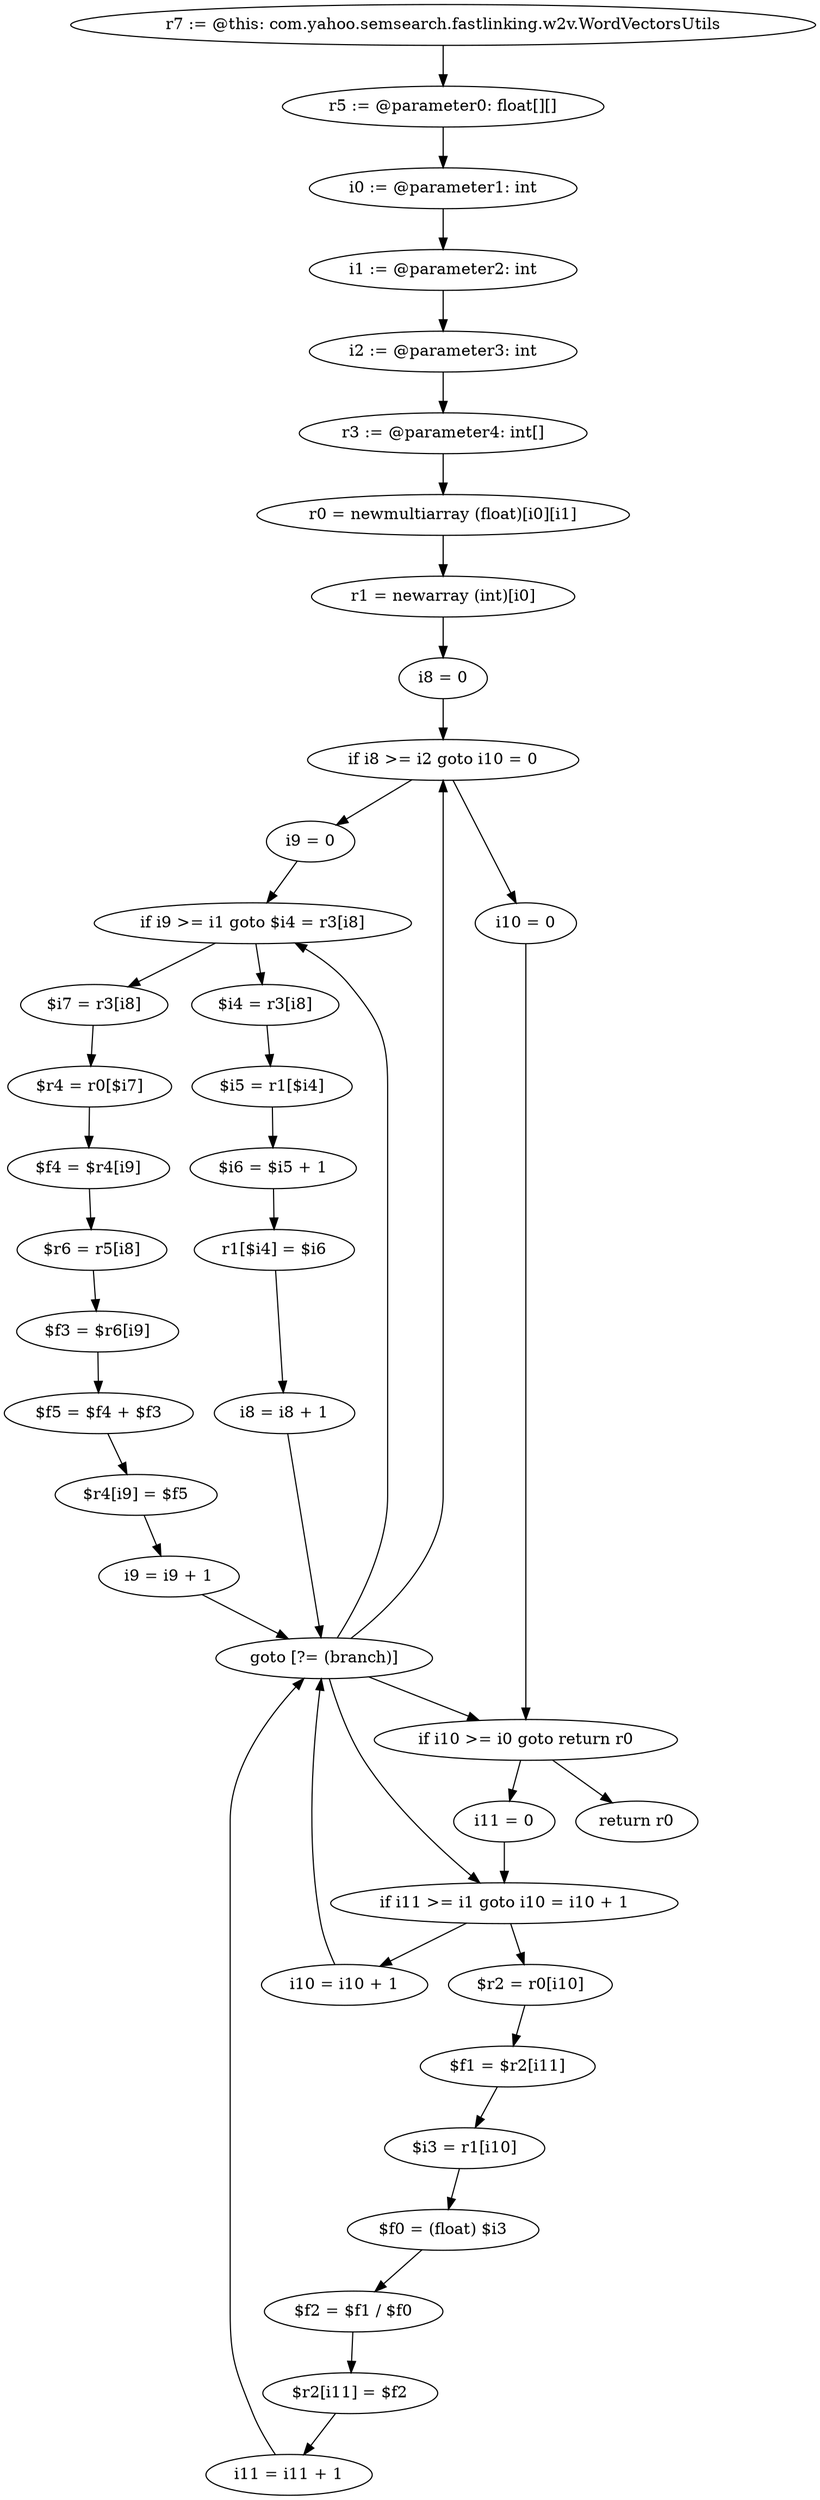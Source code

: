 digraph "unitGraph" {
    "r7 := @this: com.yahoo.semsearch.fastlinking.w2v.WordVectorsUtils"
    "r5 := @parameter0: float[][]"
    "i0 := @parameter1: int"
    "i1 := @parameter2: int"
    "i2 := @parameter3: int"
    "r3 := @parameter4: int[]"
    "r0 = newmultiarray (float)[i0][i1]"
    "r1 = newarray (int)[i0]"
    "i8 = 0"
    "if i8 >= i2 goto i10 = 0"
    "i9 = 0"
    "if i9 >= i1 goto $i4 = r3[i8]"
    "$i7 = r3[i8]"
    "$r4 = r0[$i7]"
    "$f4 = $r4[i9]"
    "$r6 = r5[i8]"
    "$f3 = $r6[i9]"
    "$f5 = $f4 + $f3"
    "$r4[i9] = $f5"
    "i9 = i9 + 1"
    "goto [?= (branch)]"
    "$i4 = r3[i8]"
    "$i5 = r1[$i4]"
    "$i6 = $i5 + 1"
    "r1[$i4] = $i6"
    "i8 = i8 + 1"
    "i10 = 0"
    "if i10 >= i0 goto return r0"
    "i11 = 0"
    "if i11 >= i1 goto i10 = i10 + 1"
    "$r2 = r0[i10]"
    "$f1 = $r2[i11]"
    "$i3 = r1[i10]"
    "$f0 = (float) $i3"
    "$f2 = $f1 / $f0"
    "$r2[i11] = $f2"
    "i11 = i11 + 1"
    "i10 = i10 + 1"
    "return r0"
    "r7 := @this: com.yahoo.semsearch.fastlinking.w2v.WordVectorsUtils"->"r5 := @parameter0: float[][]";
    "r5 := @parameter0: float[][]"->"i0 := @parameter1: int";
    "i0 := @parameter1: int"->"i1 := @parameter2: int";
    "i1 := @parameter2: int"->"i2 := @parameter3: int";
    "i2 := @parameter3: int"->"r3 := @parameter4: int[]";
    "r3 := @parameter4: int[]"->"r0 = newmultiarray (float)[i0][i1]";
    "r0 = newmultiarray (float)[i0][i1]"->"r1 = newarray (int)[i0]";
    "r1 = newarray (int)[i0]"->"i8 = 0";
    "i8 = 0"->"if i8 >= i2 goto i10 = 0";
    "if i8 >= i2 goto i10 = 0"->"i9 = 0";
    "if i8 >= i2 goto i10 = 0"->"i10 = 0";
    "i9 = 0"->"if i9 >= i1 goto $i4 = r3[i8]";
    "if i9 >= i1 goto $i4 = r3[i8]"->"$i7 = r3[i8]";
    "if i9 >= i1 goto $i4 = r3[i8]"->"$i4 = r3[i8]";
    "$i7 = r3[i8]"->"$r4 = r0[$i7]";
    "$r4 = r0[$i7]"->"$f4 = $r4[i9]";
    "$f4 = $r4[i9]"->"$r6 = r5[i8]";
    "$r6 = r5[i8]"->"$f3 = $r6[i9]";
    "$f3 = $r6[i9]"->"$f5 = $f4 + $f3";
    "$f5 = $f4 + $f3"->"$r4[i9] = $f5";
    "$r4[i9] = $f5"->"i9 = i9 + 1";
    "i9 = i9 + 1"->"goto [?= (branch)]";
    "goto [?= (branch)]"->"if i9 >= i1 goto $i4 = r3[i8]";
    "$i4 = r3[i8]"->"$i5 = r1[$i4]";
    "$i5 = r1[$i4]"->"$i6 = $i5 + 1";
    "$i6 = $i5 + 1"->"r1[$i4] = $i6";
    "r1[$i4] = $i6"->"i8 = i8 + 1";
    "i8 = i8 + 1"->"goto [?= (branch)]";
    "goto [?= (branch)]"->"if i8 >= i2 goto i10 = 0";
    "i10 = 0"->"if i10 >= i0 goto return r0";
    "if i10 >= i0 goto return r0"->"i11 = 0";
    "if i10 >= i0 goto return r0"->"return r0";
    "i11 = 0"->"if i11 >= i1 goto i10 = i10 + 1";
    "if i11 >= i1 goto i10 = i10 + 1"->"$r2 = r0[i10]";
    "if i11 >= i1 goto i10 = i10 + 1"->"i10 = i10 + 1";
    "$r2 = r0[i10]"->"$f1 = $r2[i11]";
    "$f1 = $r2[i11]"->"$i3 = r1[i10]";
    "$i3 = r1[i10]"->"$f0 = (float) $i3";
    "$f0 = (float) $i3"->"$f2 = $f1 / $f0";
    "$f2 = $f1 / $f0"->"$r2[i11] = $f2";
    "$r2[i11] = $f2"->"i11 = i11 + 1";
    "i11 = i11 + 1"->"goto [?= (branch)]";
    "goto [?= (branch)]"->"if i11 >= i1 goto i10 = i10 + 1";
    "i10 = i10 + 1"->"goto [?= (branch)]";
    "goto [?= (branch)]"->"if i10 >= i0 goto return r0";
}
